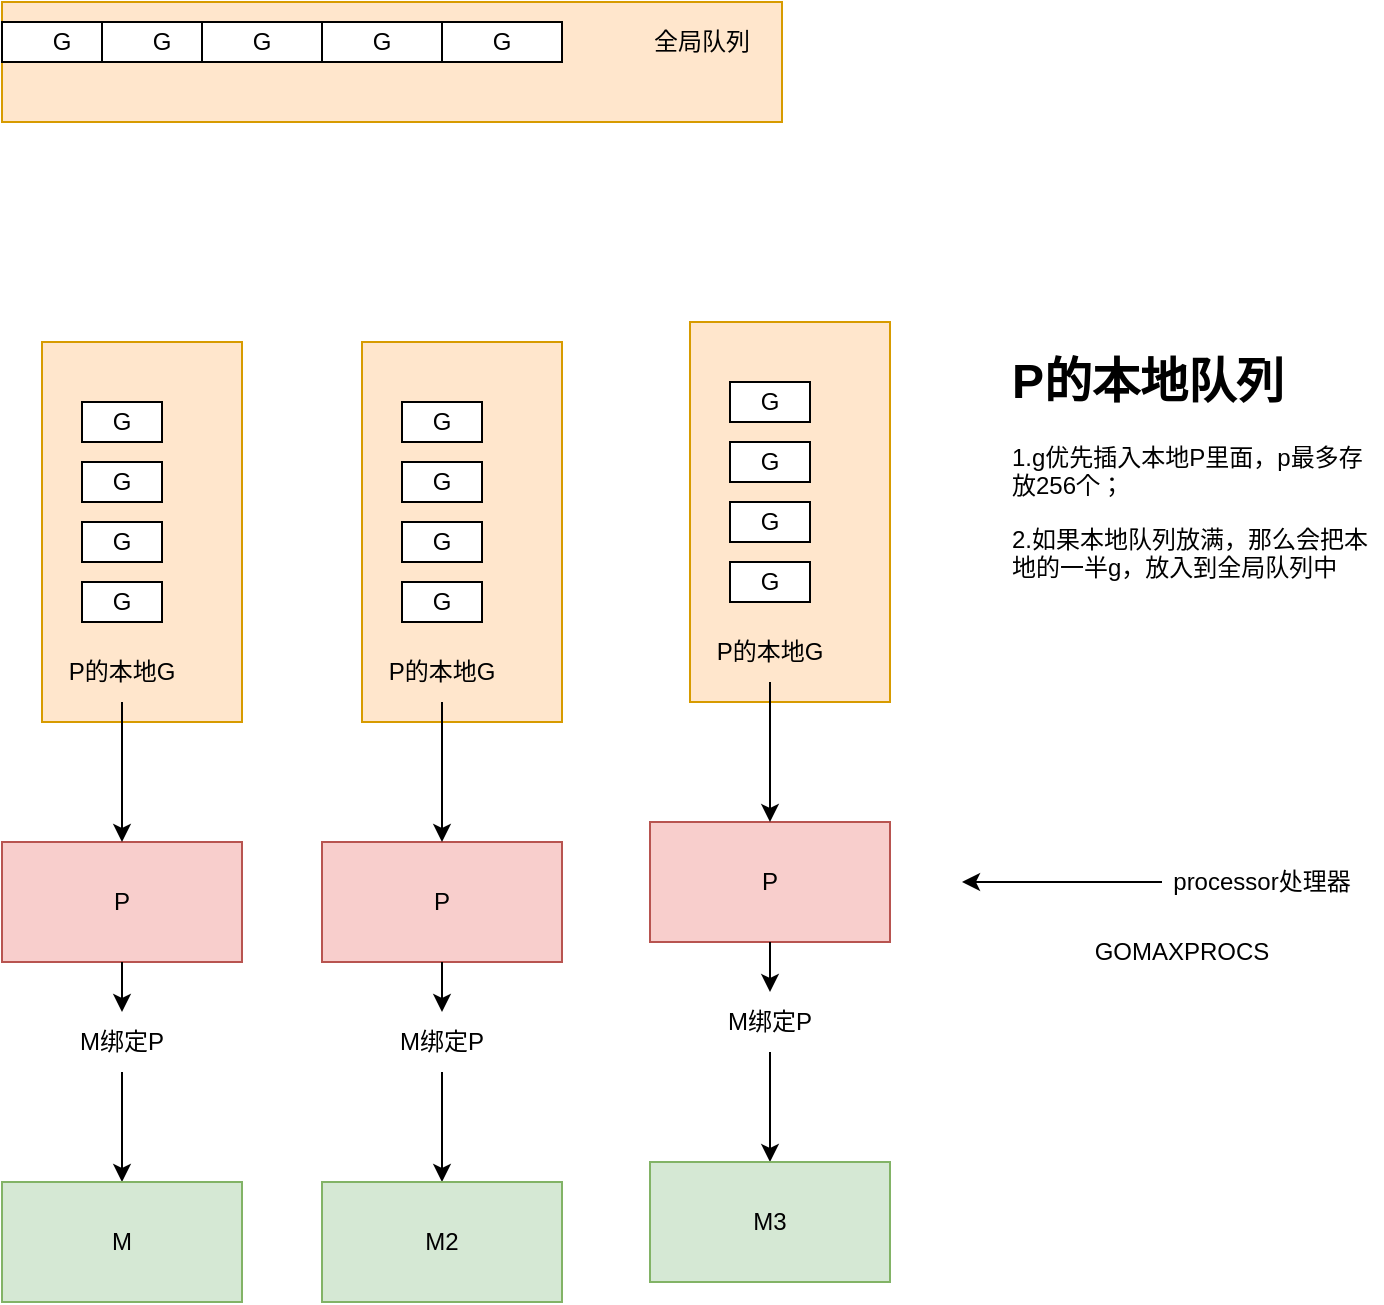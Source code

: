 <mxfile version="21.6.2" type="github">
  <diagram name="第 1 页" id="QJW1rj8MkvVtqN3oxkuM">
    <mxGraphModel dx="1194" dy="764" grid="1" gridSize="10" guides="1" tooltips="1" connect="1" arrows="1" fold="1" page="1" pageScale="1" pageWidth="827" pageHeight="1169" math="0" shadow="0">
      <root>
        <mxCell id="0" />
        <mxCell id="1" parent="0" />
        <mxCell id="TLOHfjOfFBMhG84wIY92-4" style="edgeStyle=orthogonalEdgeStyle;rounded=0;orthogonalLoop=1;jettySize=auto;html=1;entryX=0.5;entryY=0;entryDx=0;entryDy=0;" parent="1" source="TLOHfjOfFBMhG84wIY92-6" target="TLOHfjOfFBMhG84wIY92-3" edge="1">
          <mxGeometry relative="1" as="geometry" />
        </mxCell>
        <mxCell id="TLOHfjOfFBMhG84wIY92-2" value="P" style="rounded=0;whiteSpace=wrap;html=1;fillColor=#f8cecc;strokeColor=#b85450;" parent="1" vertex="1">
          <mxGeometry x="250" y="760" width="120" height="60" as="geometry" />
        </mxCell>
        <mxCell id="TLOHfjOfFBMhG84wIY92-3" value="M2" style="rounded=0;whiteSpace=wrap;html=1;fillColor=#d5e8d4;strokeColor=#82b366;" parent="1" vertex="1">
          <mxGeometry x="250" y="930" width="120" height="60" as="geometry" />
        </mxCell>
        <mxCell id="TLOHfjOfFBMhG84wIY92-5" value="" style="edgeStyle=orthogonalEdgeStyle;rounded=0;orthogonalLoop=1;jettySize=auto;html=1;entryX=0.5;entryY=0;entryDx=0;entryDy=0;" parent="1" source="TLOHfjOfFBMhG84wIY92-2" target="TLOHfjOfFBMhG84wIY92-6" edge="1">
          <mxGeometry relative="1" as="geometry">
            <mxPoint x="310" y="820" as="sourcePoint" />
            <mxPoint x="310" y="930" as="targetPoint" />
          </mxGeometry>
        </mxCell>
        <mxCell id="TLOHfjOfFBMhG84wIY92-6" value="M绑定P" style="text;html=1;strokeColor=none;fillColor=none;align=center;verticalAlign=middle;whiteSpace=wrap;rounded=0;" parent="1" vertex="1">
          <mxGeometry x="280" y="845" width="60" height="30" as="geometry" />
        </mxCell>
        <mxCell id="TLOHfjOfFBMhG84wIY92-10" value="" style="rounded=0;whiteSpace=wrap;html=1;direction=south;fillColor=#ffe6cc;strokeColor=#d79b00;" parent="1" vertex="1">
          <mxGeometry x="270" y="510" width="100" height="190" as="geometry" />
        </mxCell>
        <mxCell id="TLOHfjOfFBMhG84wIY92-11" value="G" style="rounded=0;whiteSpace=wrap;html=1;" parent="1" vertex="1">
          <mxGeometry x="290" y="540" width="40" height="20" as="geometry" />
        </mxCell>
        <mxCell id="TLOHfjOfFBMhG84wIY92-14" value="G" style="rounded=0;whiteSpace=wrap;html=1;" parent="1" vertex="1">
          <mxGeometry x="290" y="570" width="40" height="20" as="geometry" />
        </mxCell>
        <mxCell id="TLOHfjOfFBMhG84wIY92-15" value="G" style="rounded=0;whiteSpace=wrap;html=1;" parent="1" vertex="1">
          <mxGeometry x="290" y="600" width="40" height="20" as="geometry" />
        </mxCell>
        <mxCell id="TLOHfjOfFBMhG84wIY92-16" value="G" style="rounded=0;whiteSpace=wrap;html=1;" parent="1" vertex="1">
          <mxGeometry x="290" y="630" width="40" height="20" as="geometry" />
        </mxCell>
        <mxCell id="TLOHfjOfFBMhG84wIY92-28" style="edgeStyle=orthogonalEdgeStyle;rounded=0;orthogonalLoop=1;jettySize=auto;html=1;" parent="1" source="TLOHfjOfFBMhG84wIY92-24" target="TLOHfjOfFBMhG84wIY92-2" edge="1">
          <mxGeometry relative="1" as="geometry" />
        </mxCell>
        <mxCell id="TLOHfjOfFBMhG84wIY92-24" value="P的本地G" style="text;html=1;strokeColor=none;fillColor=none;align=center;verticalAlign=middle;whiteSpace=wrap;rounded=0;" parent="1" vertex="1">
          <mxGeometry x="280" y="660" width="60" height="30" as="geometry" />
        </mxCell>
        <mxCell id="TLOHfjOfFBMhG84wIY92-29" style="edgeStyle=orthogonalEdgeStyle;rounded=0;orthogonalLoop=1;jettySize=auto;html=1;entryX=0.5;entryY=0;entryDx=0;entryDy=0;" parent="1" source="TLOHfjOfFBMhG84wIY92-33" target="TLOHfjOfFBMhG84wIY92-31" edge="1">
          <mxGeometry relative="1" as="geometry" />
        </mxCell>
        <mxCell id="TLOHfjOfFBMhG84wIY92-30" value="P" style="rounded=0;whiteSpace=wrap;html=1;fillColor=#f8cecc;strokeColor=#b85450;" parent="1" vertex="1">
          <mxGeometry x="414" y="750" width="120" height="60" as="geometry" />
        </mxCell>
        <mxCell id="TLOHfjOfFBMhG84wIY92-31" value="M3" style="rounded=0;whiteSpace=wrap;html=1;fillColor=#d5e8d4;strokeColor=#82b366;" parent="1" vertex="1">
          <mxGeometry x="414" y="920" width="120" height="60" as="geometry" />
        </mxCell>
        <mxCell id="TLOHfjOfFBMhG84wIY92-32" value="" style="edgeStyle=orthogonalEdgeStyle;rounded=0;orthogonalLoop=1;jettySize=auto;html=1;entryX=0.5;entryY=0;entryDx=0;entryDy=0;" parent="1" source="TLOHfjOfFBMhG84wIY92-30" target="TLOHfjOfFBMhG84wIY92-33" edge="1">
          <mxGeometry relative="1" as="geometry">
            <mxPoint x="474" y="810" as="sourcePoint" />
            <mxPoint x="474" y="920" as="targetPoint" />
          </mxGeometry>
        </mxCell>
        <mxCell id="TLOHfjOfFBMhG84wIY92-33" value="M绑定P" style="text;html=1;strokeColor=none;fillColor=none;align=center;verticalAlign=middle;whiteSpace=wrap;rounded=0;" parent="1" vertex="1">
          <mxGeometry x="444" y="835" width="60" height="30" as="geometry" />
        </mxCell>
        <mxCell id="TLOHfjOfFBMhG84wIY92-34" value="" style="rounded=0;whiteSpace=wrap;html=1;direction=south;fillColor=#ffe6cc;strokeColor=#d79b00;" parent="1" vertex="1">
          <mxGeometry x="434" y="500" width="100" height="190" as="geometry" />
        </mxCell>
        <mxCell id="TLOHfjOfFBMhG84wIY92-35" value="G" style="rounded=0;whiteSpace=wrap;html=1;" parent="1" vertex="1">
          <mxGeometry x="454" y="530" width="40" height="20" as="geometry" />
        </mxCell>
        <mxCell id="TLOHfjOfFBMhG84wIY92-36" value="G" style="rounded=0;whiteSpace=wrap;html=1;" parent="1" vertex="1">
          <mxGeometry x="454" y="560" width="40" height="20" as="geometry" />
        </mxCell>
        <mxCell id="TLOHfjOfFBMhG84wIY92-37" value="G" style="rounded=0;whiteSpace=wrap;html=1;" parent="1" vertex="1">
          <mxGeometry x="454" y="590" width="40" height="20" as="geometry" />
        </mxCell>
        <mxCell id="TLOHfjOfFBMhG84wIY92-38" value="G" style="rounded=0;whiteSpace=wrap;html=1;" parent="1" vertex="1">
          <mxGeometry x="454" y="620" width="40" height="20" as="geometry" />
        </mxCell>
        <mxCell id="TLOHfjOfFBMhG84wIY92-39" style="edgeStyle=orthogonalEdgeStyle;rounded=0;orthogonalLoop=1;jettySize=auto;html=1;" parent="1" source="TLOHfjOfFBMhG84wIY92-40" target="TLOHfjOfFBMhG84wIY92-30" edge="1">
          <mxGeometry relative="1" as="geometry" />
        </mxCell>
        <mxCell id="TLOHfjOfFBMhG84wIY92-40" value="P的本地G" style="text;html=1;strokeColor=none;fillColor=none;align=center;verticalAlign=middle;whiteSpace=wrap;rounded=0;" parent="1" vertex="1">
          <mxGeometry x="444" y="650" width="60" height="30" as="geometry" />
        </mxCell>
        <mxCell id="TLOHfjOfFBMhG84wIY92-41" style="edgeStyle=orthogonalEdgeStyle;rounded=0;orthogonalLoop=1;jettySize=auto;html=1;entryX=0.5;entryY=0;entryDx=0;entryDy=0;" parent="1" source="TLOHfjOfFBMhG84wIY92-45" target="TLOHfjOfFBMhG84wIY92-43" edge="1">
          <mxGeometry relative="1" as="geometry" />
        </mxCell>
        <mxCell id="TLOHfjOfFBMhG84wIY92-42" value="P" style="rounded=0;whiteSpace=wrap;html=1;fillColor=#f8cecc;strokeColor=#b85450;" parent="1" vertex="1">
          <mxGeometry x="90" y="760" width="120" height="60" as="geometry" />
        </mxCell>
        <mxCell id="TLOHfjOfFBMhG84wIY92-43" value="M" style="rounded=0;whiteSpace=wrap;html=1;fillColor=#d5e8d4;strokeColor=#82b366;" parent="1" vertex="1">
          <mxGeometry x="90" y="930" width="120" height="60" as="geometry" />
        </mxCell>
        <mxCell id="TLOHfjOfFBMhG84wIY92-44" value="" style="edgeStyle=orthogonalEdgeStyle;rounded=0;orthogonalLoop=1;jettySize=auto;html=1;entryX=0.5;entryY=0;entryDx=0;entryDy=0;" parent="1" source="TLOHfjOfFBMhG84wIY92-42" target="TLOHfjOfFBMhG84wIY92-45" edge="1">
          <mxGeometry relative="1" as="geometry">
            <mxPoint x="150" y="820" as="sourcePoint" />
            <mxPoint x="150" y="930" as="targetPoint" />
          </mxGeometry>
        </mxCell>
        <mxCell id="TLOHfjOfFBMhG84wIY92-45" value="M绑定P" style="text;html=1;strokeColor=none;fillColor=none;align=center;verticalAlign=middle;whiteSpace=wrap;rounded=0;" parent="1" vertex="1">
          <mxGeometry x="120" y="845" width="60" height="30" as="geometry" />
        </mxCell>
        <mxCell id="TLOHfjOfFBMhG84wIY92-46" value="" style="rounded=0;whiteSpace=wrap;html=1;direction=south;fillColor=#ffe6cc;strokeColor=#d79b00;" parent="1" vertex="1">
          <mxGeometry x="110" y="510" width="100" height="190" as="geometry" />
        </mxCell>
        <mxCell id="TLOHfjOfFBMhG84wIY92-47" value="G" style="rounded=0;whiteSpace=wrap;html=1;" parent="1" vertex="1">
          <mxGeometry x="130" y="540" width="40" height="20" as="geometry" />
        </mxCell>
        <mxCell id="TLOHfjOfFBMhG84wIY92-48" value="G" style="rounded=0;whiteSpace=wrap;html=1;" parent="1" vertex="1">
          <mxGeometry x="130" y="570" width="40" height="20" as="geometry" />
        </mxCell>
        <mxCell id="TLOHfjOfFBMhG84wIY92-49" value="G" style="rounded=0;whiteSpace=wrap;html=1;" parent="1" vertex="1">
          <mxGeometry x="130" y="600" width="40" height="20" as="geometry" />
        </mxCell>
        <mxCell id="TLOHfjOfFBMhG84wIY92-50" value="G" style="rounded=0;whiteSpace=wrap;html=1;" parent="1" vertex="1">
          <mxGeometry x="130" y="630" width="40" height="20" as="geometry" />
        </mxCell>
        <mxCell id="TLOHfjOfFBMhG84wIY92-51" style="edgeStyle=orthogonalEdgeStyle;rounded=0;orthogonalLoop=1;jettySize=auto;html=1;" parent="1" source="TLOHfjOfFBMhG84wIY92-52" target="TLOHfjOfFBMhG84wIY92-42" edge="1">
          <mxGeometry relative="1" as="geometry" />
        </mxCell>
        <mxCell id="TLOHfjOfFBMhG84wIY92-52" value="P的本地G" style="text;html=1;strokeColor=none;fillColor=none;align=center;verticalAlign=middle;whiteSpace=wrap;rounded=0;" parent="1" vertex="1">
          <mxGeometry x="120" y="660" width="60" height="30" as="geometry" />
        </mxCell>
        <mxCell id="TLOHfjOfFBMhG84wIY92-53" value="" style="rounded=0;whiteSpace=wrap;html=1;fillColor=#ffe6cc;strokeColor=#d79b00;" parent="1" vertex="1">
          <mxGeometry x="90" y="340" width="390" height="60" as="geometry" />
        </mxCell>
        <mxCell id="TLOHfjOfFBMhG84wIY92-54" value="G" style="rounded=0;whiteSpace=wrap;html=1;" parent="1" vertex="1">
          <mxGeometry x="90" y="350" width="60" height="20" as="geometry" />
        </mxCell>
        <mxCell id="TLOHfjOfFBMhG84wIY92-67" value="G" style="rounded=0;whiteSpace=wrap;html=1;" parent="1" vertex="1">
          <mxGeometry x="140" y="350" width="60" height="20" as="geometry" />
        </mxCell>
        <mxCell id="TLOHfjOfFBMhG84wIY92-68" value="G" style="rounded=0;whiteSpace=wrap;html=1;" parent="1" vertex="1">
          <mxGeometry x="190" y="350" width="60" height="20" as="geometry" />
        </mxCell>
        <mxCell id="TLOHfjOfFBMhG84wIY92-69" value="G" style="rounded=0;whiteSpace=wrap;html=1;" parent="1" vertex="1">
          <mxGeometry x="250" y="350" width="60" height="20" as="geometry" />
        </mxCell>
        <mxCell id="TLOHfjOfFBMhG84wIY92-70" value="G" style="rounded=0;whiteSpace=wrap;html=1;" parent="1" vertex="1">
          <mxGeometry x="310" y="350" width="60" height="20" as="geometry" />
        </mxCell>
        <mxCell id="TLOHfjOfFBMhG84wIY92-71" value="全局队列" style="text;html=1;strokeColor=none;fillColor=none;align=center;verticalAlign=middle;whiteSpace=wrap;rounded=0;" parent="1" vertex="1">
          <mxGeometry x="410" y="345" width="60" height="30" as="geometry" />
        </mxCell>
        <mxCell id="xO9EF9BSrkVgVOb-Us5f-2" value="" style="endArrow=classic;html=1;rounded=0;" edge="1" parent="1">
          <mxGeometry width="50" height="50" relative="1" as="geometry">
            <mxPoint x="670" y="780" as="sourcePoint" />
            <mxPoint x="570" y="780" as="targetPoint" />
          </mxGeometry>
        </mxCell>
        <mxCell id="xO9EF9BSrkVgVOb-Us5f-3" value="processor处理器" style="text;html=1;strokeColor=none;fillColor=none;align=center;verticalAlign=middle;whiteSpace=wrap;rounded=0;" vertex="1" parent="1">
          <mxGeometry x="660" y="765" width="120" height="30" as="geometry" />
        </mxCell>
        <mxCell id="xO9EF9BSrkVgVOb-Us5f-6" value="&lt;h1&gt;P的本地队列&lt;br&gt;&lt;/h1&gt;&lt;p&gt;1.g优先插入本地P里面，p最多存放256个；&lt;/p&gt;&lt;p&gt;2.如果本地队列放满，那么会把本地的一半g，放入到全局队列中&lt;br&gt;&lt;/p&gt;" style="text;html=1;strokeColor=none;fillColor=none;spacing=5;spacingTop=-20;whiteSpace=wrap;overflow=hidden;rounded=0;" vertex="1" parent="1">
          <mxGeometry x="590" y="510" width="190" height="120" as="geometry" />
        </mxCell>
        <mxCell id="xO9EF9BSrkVgVOb-Us5f-8" value="&lt;div&gt;GOMAXPROCS&lt;/div&gt;" style="text;html=1;strokeColor=none;fillColor=none;align=center;verticalAlign=middle;whiteSpace=wrap;rounded=0;" vertex="1" parent="1">
          <mxGeometry x="650" y="800" width="60" height="30" as="geometry" />
        </mxCell>
      </root>
    </mxGraphModel>
  </diagram>
</mxfile>

